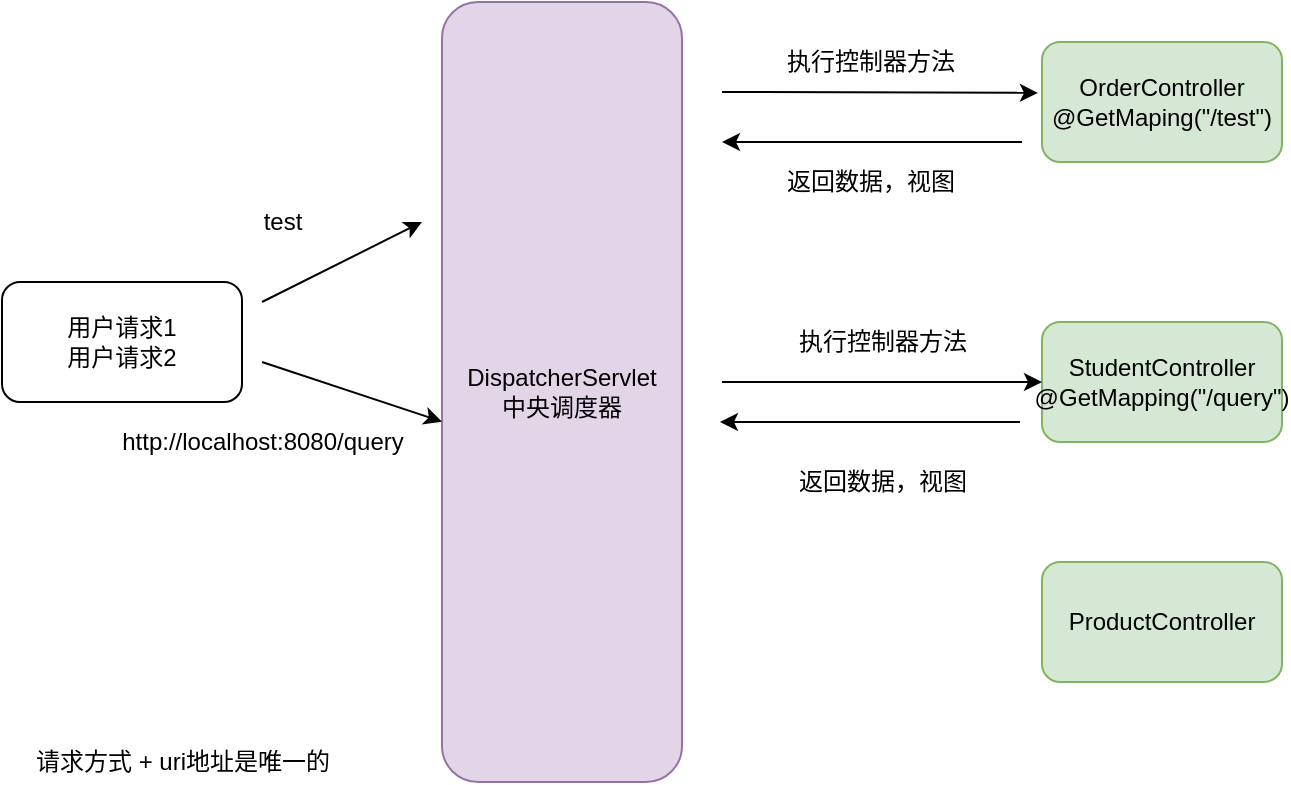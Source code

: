 <mxfile version="21.2.1" type="device">
  <diagram id="gmmoDptfVOdXqIsKBsC0" name="第 1 页">
    <mxGraphModel dx="1022" dy="690" grid="0" gridSize="10" guides="1" tooltips="1" connect="1" arrows="1" fold="1" page="0" pageScale="1" pageWidth="827" pageHeight="1169" math="0" shadow="0">
      <root>
        <mxCell id="0" />
        <mxCell id="1" parent="0" />
        <mxCell id="K6PckSP715Ee4rYVtaxR-1" value="DispatcherServlet&lt;br&gt;中央调度器" style="rounded=1;whiteSpace=wrap;html=1;fillColor=#e1d5e7;strokeColor=#9673a6;" parent="1" vertex="1">
          <mxGeometry x="250" y="130" width="120" height="390" as="geometry" />
        </mxCell>
        <mxCell id="K6PckSP715Ee4rYVtaxR-2" value="OrderController&lt;br&gt;@GetMaping(&quot;/test&quot;)" style="rounded=1;whiteSpace=wrap;html=1;fillColor=#d5e8d4;strokeColor=#82b366;" parent="1" vertex="1">
          <mxGeometry x="550" y="150" width="120" height="60" as="geometry" />
        </mxCell>
        <mxCell id="K6PckSP715Ee4rYVtaxR-3" value="StudentController&lt;br&gt;@GetMapping(&quot;/query&quot;)" style="rounded=1;whiteSpace=wrap;html=1;fillColor=#d5e8d4;strokeColor=#82b366;" parent="1" vertex="1">
          <mxGeometry x="550" y="290" width="120" height="60" as="geometry" />
        </mxCell>
        <mxCell id="K6PckSP715Ee4rYVtaxR-4" value="ProductController" style="rounded=1;whiteSpace=wrap;html=1;fillColor=#d5e8d4;strokeColor=#82b366;" parent="1" vertex="1">
          <mxGeometry x="550" y="410" width="120" height="60" as="geometry" />
        </mxCell>
        <mxCell id="K6PckSP715Ee4rYVtaxR-5" value="用户请求1&lt;br&gt;用户请求2" style="rounded=1;whiteSpace=wrap;html=1;" parent="1" vertex="1">
          <mxGeometry x="30" y="270" width="120" height="60" as="geometry" />
        </mxCell>
        <mxCell id="K6PckSP715Ee4rYVtaxR-6" value="" style="endArrow=classic;html=1;rounded=0;" parent="1" edge="1">
          <mxGeometry width="50" height="50" relative="1" as="geometry">
            <mxPoint x="160" y="280" as="sourcePoint" />
            <mxPoint x="240" y="240" as="targetPoint" />
          </mxGeometry>
        </mxCell>
        <mxCell id="K6PckSP715Ee4rYVtaxR-7" value="test" style="text;html=1;align=center;verticalAlign=middle;resizable=0;points=[];autosize=1;strokeColor=none;fillColor=none;" parent="1" vertex="1">
          <mxGeometry x="155" y="230" width="30" height="20" as="geometry" />
        </mxCell>
        <mxCell id="K6PckSP715Ee4rYVtaxR-8" value="请求方式 + uri地址是唯一的" style="text;html=1;align=center;verticalAlign=middle;resizable=0;points=[];autosize=1;strokeColor=none;fillColor=none;" parent="1" vertex="1">
          <mxGeometry x="40" y="500" width="160" height="20" as="geometry" />
        </mxCell>
        <mxCell id="K6PckSP715Ee4rYVtaxR-9" value="" style="endArrow=classic;html=1;rounded=0;entryX=-0.017;entryY=0.424;entryDx=0;entryDy=0;entryPerimeter=0;" parent="1" target="K6PckSP715Ee4rYVtaxR-2" edge="1">
          <mxGeometry width="50" height="50" relative="1" as="geometry">
            <mxPoint x="390" y="175" as="sourcePoint" />
            <mxPoint x="460" y="170" as="targetPoint" />
          </mxGeometry>
        </mxCell>
        <mxCell id="K6PckSP715Ee4rYVtaxR-10" value="" style="endArrow=classic;html=1;rounded=0;" parent="1" edge="1">
          <mxGeometry width="50" height="50" relative="1" as="geometry">
            <mxPoint x="540" y="200" as="sourcePoint" />
            <mxPoint x="390" y="200" as="targetPoint" />
          </mxGeometry>
        </mxCell>
        <mxCell id="K6PckSP715Ee4rYVtaxR-11" value="执行控制器方法" style="text;html=1;align=center;verticalAlign=middle;resizable=0;points=[];autosize=1;strokeColor=none;fillColor=none;" parent="1" vertex="1">
          <mxGeometry x="414" y="150" width="100" height="20" as="geometry" />
        </mxCell>
        <mxCell id="K6PckSP715Ee4rYVtaxR-12" value="返回数据，视图" style="text;html=1;align=center;verticalAlign=middle;resizable=0;points=[];autosize=1;strokeColor=none;fillColor=none;" parent="1" vertex="1">
          <mxGeometry x="414" y="210" width="100" height="20" as="geometry" />
        </mxCell>
        <mxCell id="K6PckSP715Ee4rYVtaxR-13" value="" style="endArrow=classic;html=1;rounded=0;entryX=0;entryY=0.538;entryDx=0;entryDy=0;entryPerimeter=0;" parent="1" target="K6PckSP715Ee4rYVtaxR-1" edge="1">
          <mxGeometry width="50" height="50" relative="1" as="geometry">
            <mxPoint x="160" y="310" as="sourcePoint" />
            <mxPoint x="210" y="380" as="targetPoint" />
          </mxGeometry>
        </mxCell>
        <mxCell id="K6PckSP715Ee4rYVtaxR-14" value="http://localhost:8080/query" style="text;html=1;align=center;verticalAlign=middle;resizable=0;points=[];autosize=1;strokeColor=none;fillColor=none;" parent="1" vertex="1">
          <mxGeometry x="80" y="340" width="160" height="20" as="geometry" />
        </mxCell>
        <mxCell id="K6PckSP715Ee4rYVtaxR-15" value="" style="endArrow=classic;html=1;rounded=0;entryX=0;entryY=0.5;entryDx=0;entryDy=0;" parent="1" target="K6PckSP715Ee4rYVtaxR-3" edge="1">
          <mxGeometry width="50" height="50" relative="1" as="geometry">
            <mxPoint x="390" y="320" as="sourcePoint" />
            <mxPoint x="510" y="370" as="targetPoint" />
          </mxGeometry>
        </mxCell>
        <mxCell id="K6PckSP715Ee4rYVtaxR-16" value="执行控制器方法" style="text;html=1;align=center;verticalAlign=middle;resizable=0;points=[];autosize=1;strokeColor=none;fillColor=none;" parent="1" vertex="1">
          <mxGeometry x="420" y="290" width="100" height="20" as="geometry" />
        </mxCell>
        <mxCell id="K6PckSP715Ee4rYVtaxR-17" value="" style="endArrow=classic;html=1;rounded=0;" parent="1" edge="1">
          <mxGeometry width="50" height="50" relative="1" as="geometry">
            <mxPoint x="539" y="340.0" as="sourcePoint" />
            <mxPoint x="389" y="340.0" as="targetPoint" />
          </mxGeometry>
        </mxCell>
        <mxCell id="K6PckSP715Ee4rYVtaxR-18" value="返回数据，视图" style="text;html=1;align=center;verticalAlign=middle;resizable=0;points=[];autosize=1;strokeColor=none;fillColor=none;" parent="1" vertex="1">
          <mxGeometry x="420" y="360" width="100" height="20" as="geometry" />
        </mxCell>
      </root>
    </mxGraphModel>
  </diagram>
</mxfile>
